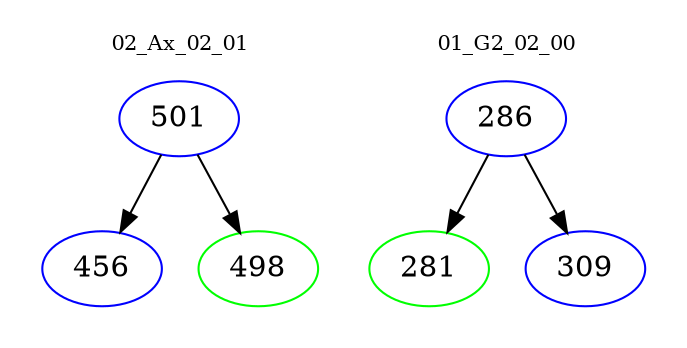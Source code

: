 digraph{
subgraph cluster_0 {
color = white
label = "02_Ax_02_01";
fontsize=10;
T0_501 [label="501", color="blue"]
T0_501 -> T0_456 [color="black"]
T0_456 [label="456", color="blue"]
T0_501 -> T0_498 [color="black"]
T0_498 [label="498", color="green"]
}
subgraph cluster_1 {
color = white
label = "01_G2_02_00";
fontsize=10;
T1_286 [label="286", color="blue"]
T1_286 -> T1_281 [color="black"]
T1_281 [label="281", color="green"]
T1_286 -> T1_309 [color="black"]
T1_309 [label="309", color="blue"]
}
}
